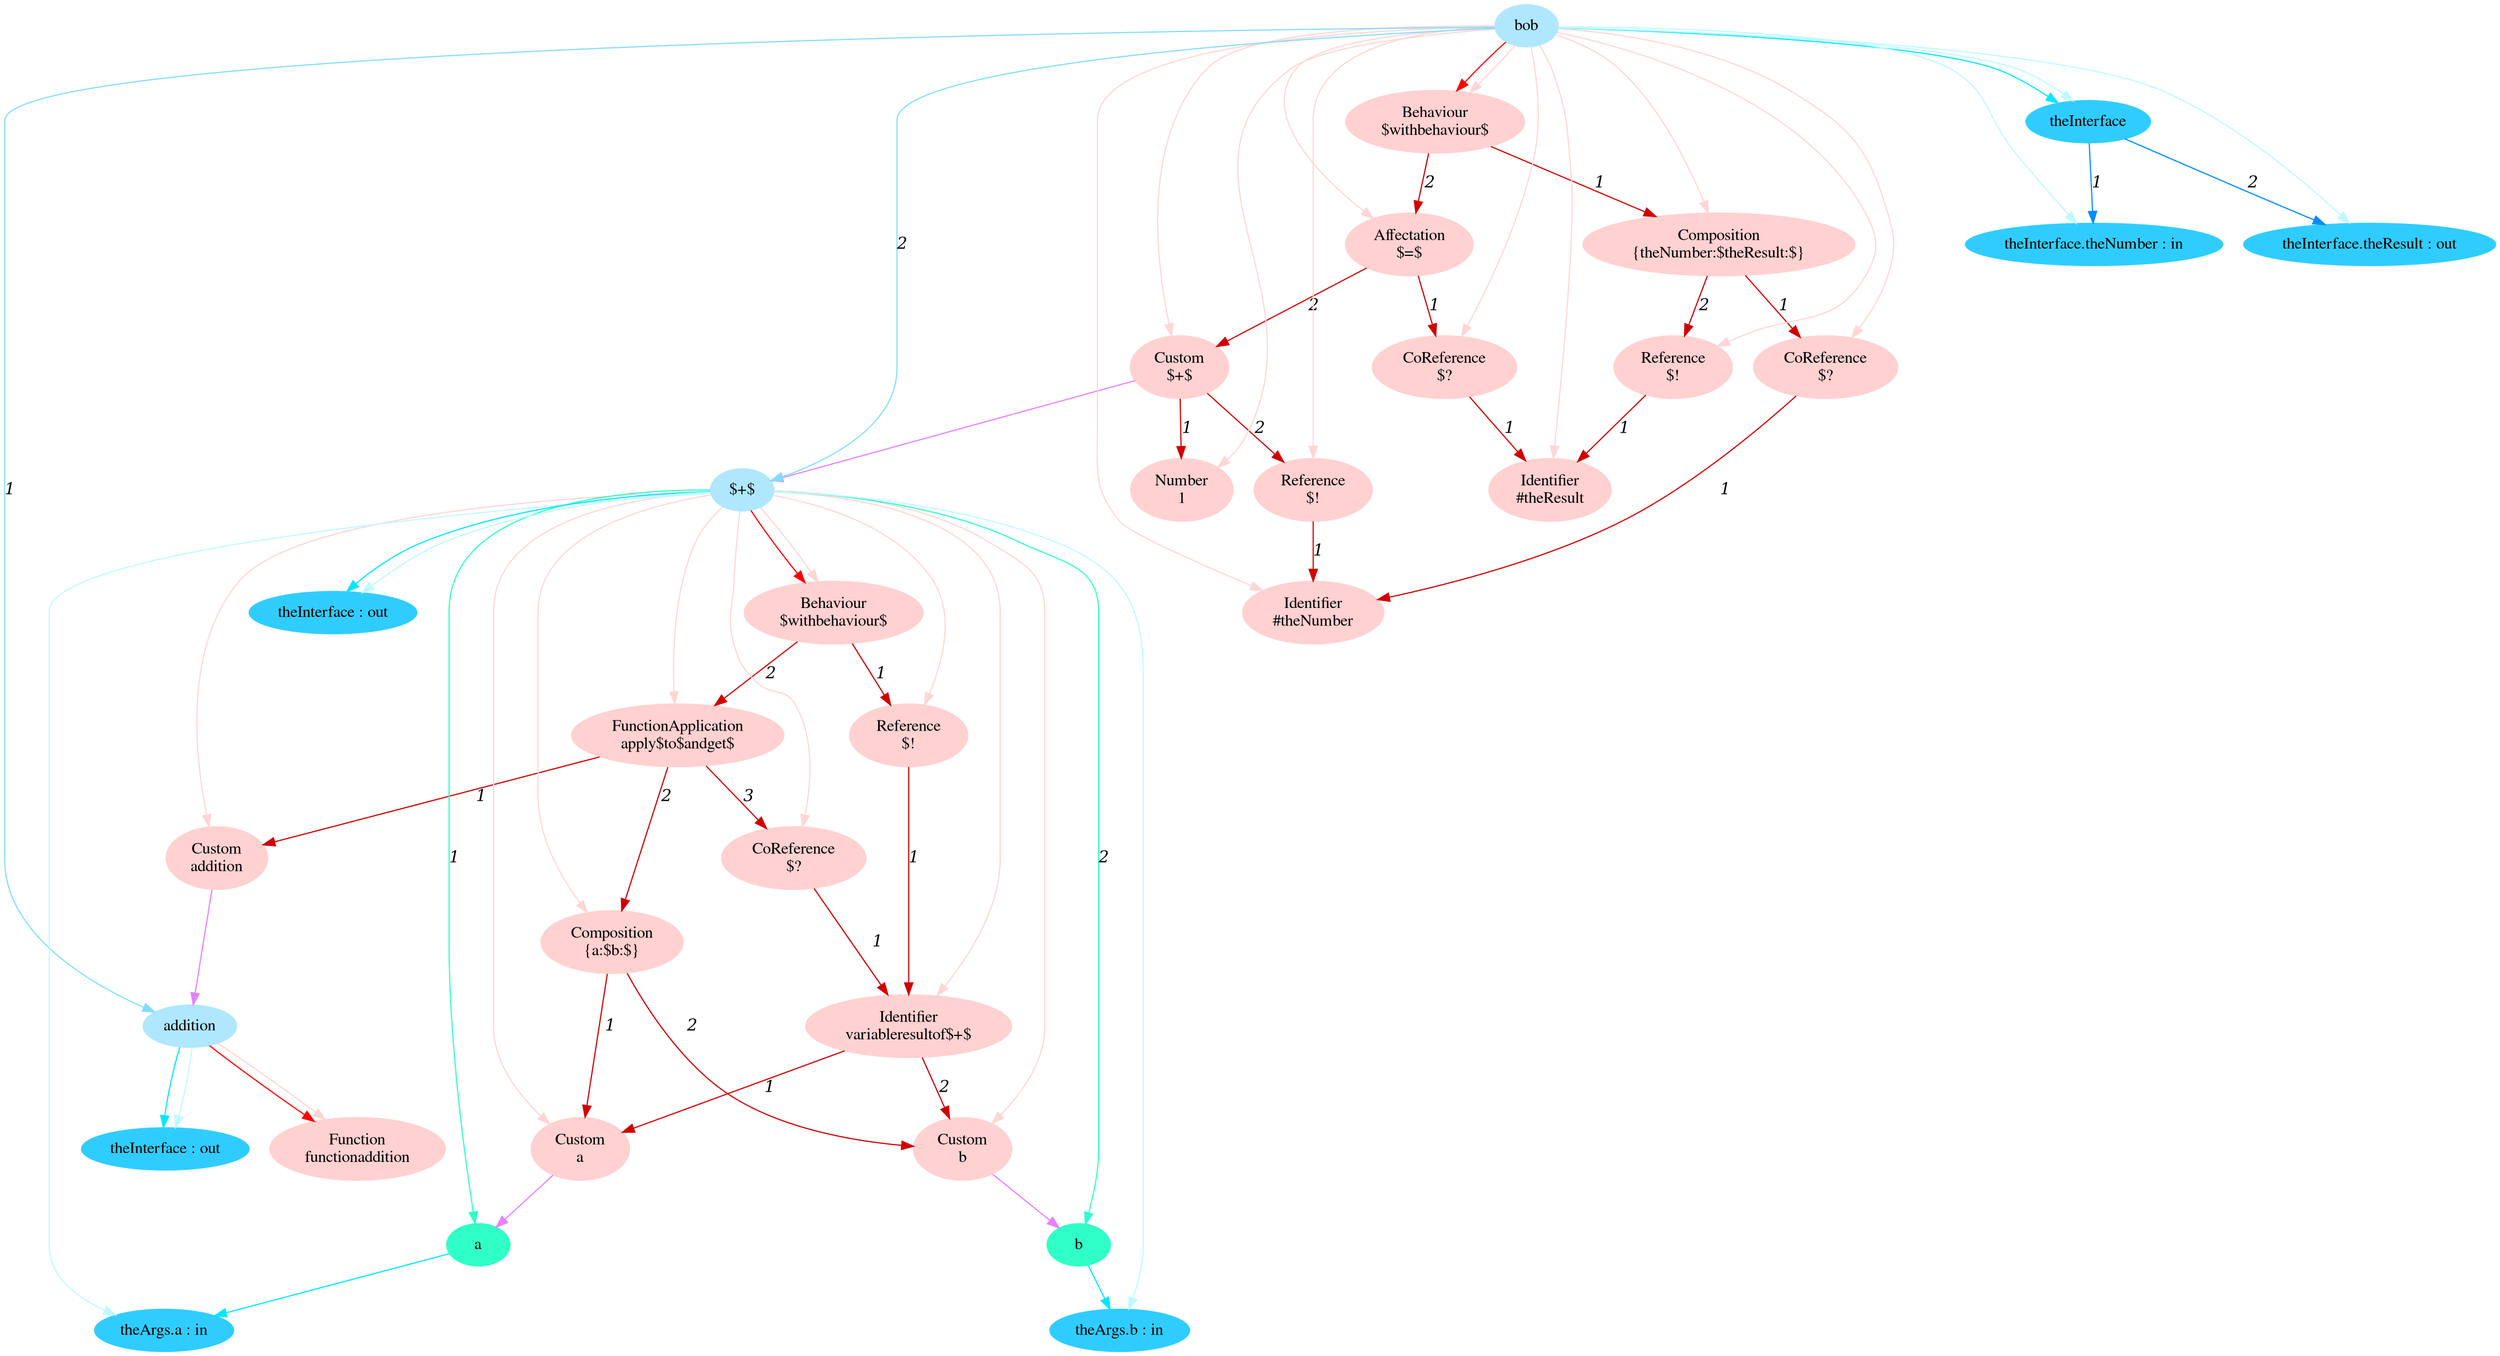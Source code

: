 digraph g{node_9334 [shape="ellipse", style="filled", color="#ffd1d1", fontname="Times", label="Function
functionaddition" ]
node_9337 [shape="ellipse", style="filled", color="#ffd1d1", fontname="Times", label="Custom
a" ]
node_9342 [shape="ellipse", style="filled", color="#ffd1d1", fontname="Times", label="Custom
b" ]
node_9347 [shape="ellipse", style="filled", color="#ffd1d1", fontname="Times", label="Identifier
variableresultof$+$" ]
node_9353 [shape="ellipse", style="filled", color="#ffd1d1", fontname="Times", label="Reference
$!" ]
node_9357 [shape="ellipse", style="filled", color="#ffd1d1", fontname="Times", label="Custom
addition" ]
node_9360 [shape="ellipse", style="filled", color="#ffd1d1", fontname="Times", label="Composition
{a:$b:$}" ]
node_9365 [shape="ellipse", style="filled", color="#ffd1d1", fontname="Times", label="CoReference
$?" ]
node_9369 [shape="ellipse", style="filled", color="#ffd1d1", fontname="Times", label="FunctionApplication
apply$to$andget$" ]
node_9375 [shape="ellipse", style="filled", color="#ffd1d1", fontname="Times", label="Behaviour
$withbehaviour$" ]
node_9380 [shape="ellipse", style="filled", color="#ffd1d1", fontname="Times", label="Identifier
#theNumber" ]
node_9384 [shape="ellipse", style="filled", color="#ffd1d1", fontname="Times", label="CoReference
$?" ]
node_9388 [shape="ellipse", style="filled", color="#ffd1d1", fontname="Times", label="Identifier
#theResult" ]
node_9392 [shape="ellipse", style="filled", color="#ffd1d1", fontname="Times", label="Reference
$!" ]
node_9396 [shape="ellipse", style="filled", color="#ffd1d1", fontname="Times", label="Composition
{theNumber:$theResult:$}" ]
node_9401 [shape="ellipse", style="filled", color="#ffd1d1", fontname="Times", label="CoReference
$?" ]
node_9405 [shape="ellipse", style="filled", color="#ffd1d1", fontname="Times", label="Number
1" ]
node_9408 [shape="ellipse", style="filled", color="#ffd1d1", fontname="Times", label="Reference
$!" ]
node_9412 [shape="ellipse", style="filled", color="#ffd1d1", fontname="Times", label="Custom
$+$" ]
node_9417 [shape="ellipse", style="filled", color="#ffd1d1", fontname="Times", label="Affectation
$=$" ]
node_9422 [shape="ellipse", style="filled", color="#ffd1d1", fontname="Times", label="Behaviour
$withbehaviour$" ]
node_9220 [shape="ellipse", style="filled", color="#afe7ff", fontname="Times", label="bob" ]
node_9221 [shape="ellipse", style="filled", color="#afe7ff", fontname="Times", label="addition" ]
node_9228 [shape="ellipse", style="filled", color="#afe7ff", fontname="Times", label="$+$" ]
node_9229 [shape="ellipse", style="filled", color="#2fffc7", fontname="Times", label="a" ]
node_9233 [shape="ellipse", style="filled", color="#2fffc7", fontname="Times", label="b" ]
node_9222 [shape="ellipse", style="filled", color="#2fcdff", fontname="Times", label="theInterface : out" ]
node_9230 [shape="ellipse", style="filled", color="#2fcdff", fontname="Times", label="theArgs.a : in" ]
node_9234 [shape="ellipse", style="filled", color="#2fcdff", fontname="Times", label="theArgs.b : in" ]
node_9239 [shape="ellipse", style="filled", color="#2fcdff", fontname="Times", label="theInterface : out" ]
node_9286 [shape="ellipse", style="filled", color="#2fcdff", fontname="Times", label="theInterface" ]
node_9287 [shape="ellipse", style="filled", color="#2fcdff", fontname="Times", label="theInterface.theNumber : in" ]
node_9289 [shape="ellipse", style="filled", color="#2fcdff", fontname="Times", label="theInterface.theResult : out" ]
node_9347 -> node_9337 [dir=forward, arrowHead=normal, fontname="Times-Italic", arrowsize=1, color="#d00000", label="1",  headlabel="", taillabel="" ]
node_9347 -> node_9342 [dir=forward, arrowHead=normal, fontname="Times-Italic", arrowsize=1, color="#d00000", label="2",  headlabel="", taillabel="" ]
node_9353 -> node_9347 [dir=forward, arrowHead=normal, fontname="Times-Italic", arrowsize=1, color="#d00000", label="1",  headlabel="", taillabel="" ]
node_9360 -> node_9337 [dir=forward, arrowHead=normal, fontname="Times-Italic", arrowsize=1, color="#d00000", label="1",  headlabel="", taillabel="" ]
node_9360 -> node_9342 [dir=forward, arrowHead=normal, fontname="Times-Italic", arrowsize=1, color="#d00000", label="2",  headlabel="", taillabel="" ]
node_9365 -> node_9347 [dir=forward, arrowHead=normal, fontname="Times-Italic", arrowsize=1, color="#d00000", label="1",  headlabel="", taillabel="" ]
node_9369 -> node_9357 [dir=forward, arrowHead=normal, fontname="Times-Italic", arrowsize=1, color="#d00000", label="1",  headlabel="", taillabel="" ]
node_9369 -> node_9360 [dir=forward, arrowHead=normal, fontname="Times-Italic", arrowsize=1, color="#d00000", label="2",  headlabel="", taillabel="" ]
node_9369 -> node_9365 [dir=forward, arrowHead=normal, fontname="Times-Italic", arrowsize=1, color="#d00000", label="3",  headlabel="", taillabel="" ]
node_9375 -> node_9353 [dir=forward, arrowHead=normal, fontname="Times-Italic", arrowsize=1, color="#d00000", label="1",  headlabel="", taillabel="" ]
node_9375 -> node_9369 [dir=forward, arrowHead=normal, fontname="Times-Italic", arrowsize=1, color="#d00000", label="2",  headlabel="", taillabel="" ]
node_9384 -> node_9380 [dir=forward, arrowHead=normal, fontname="Times-Italic", arrowsize=1, color="#d00000", label="1",  headlabel="", taillabel="" ]
node_9392 -> node_9388 [dir=forward, arrowHead=normal, fontname="Times-Italic", arrowsize=1, color="#d00000", label="1",  headlabel="", taillabel="" ]
node_9396 -> node_9384 [dir=forward, arrowHead=normal, fontname="Times-Italic", arrowsize=1, color="#d00000", label="1",  headlabel="", taillabel="" ]
node_9396 -> node_9392 [dir=forward, arrowHead=normal, fontname="Times-Italic", arrowsize=1, color="#d00000", label="2",  headlabel="", taillabel="" ]
node_9401 -> node_9388 [dir=forward, arrowHead=normal, fontname="Times-Italic", arrowsize=1, color="#d00000", label="1",  headlabel="", taillabel="" ]
node_9408 -> node_9380 [dir=forward, arrowHead=normal, fontname="Times-Italic", arrowsize=1, color="#d00000", label="1",  headlabel="", taillabel="" ]
node_9412 -> node_9405 [dir=forward, arrowHead=normal, fontname="Times-Italic", arrowsize=1, color="#d00000", label="1",  headlabel="", taillabel="" ]
node_9412 -> node_9408 [dir=forward, arrowHead=normal, fontname="Times-Italic", arrowsize=1, color="#d00000", label="2",  headlabel="", taillabel="" ]
node_9417 -> node_9401 [dir=forward, arrowHead=normal, fontname="Times-Italic", arrowsize=1, color="#d00000", label="1",  headlabel="", taillabel="" ]
node_9417 -> node_9412 [dir=forward, arrowHead=normal, fontname="Times-Italic", arrowsize=1, color="#d00000", label="2",  headlabel="", taillabel="" ]
node_9422 -> node_9396 [dir=forward, arrowHead=normal, fontname="Times-Italic", arrowsize=1, color="#d00000", label="1",  headlabel="", taillabel="" ]
node_9422 -> node_9417 [dir=forward, arrowHead=normal, fontname="Times-Italic", arrowsize=1, color="#d00000", label="2",  headlabel="", taillabel="" ]
node_9221 -> node_9334 [dir=forward, arrowHead=normal, fontname="Times-Italic", arrowsize=1, color="#ff0000", label="",  headlabel="", taillabel="" ]
node_9228 -> node_9375 [dir=forward, arrowHead=normal, fontname="Times-Italic", arrowsize=1, color="#ff0000", label="",  headlabel="", taillabel="" ]
node_9220 -> node_9422 [dir=forward, arrowHead=normal, fontname="Times-Italic", arrowsize=1, color="#ff0000", label="",  headlabel="", taillabel="" ]
node_9221 -> node_9334 [dir=forward, arrowHead=normal, fontname="Times-Italic", arrowsize=1, color="#ffd5d5", label="",  headlabel="", taillabel="" ]
node_9228 -> node_9337 [dir=forward, arrowHead=normal, fontname="Times-Italic", arrowsize=1, color="#ffd5d5", label="",  headlabel="", taillabel="" ]
node_9228 -> node_9342 [dir=forward, arrowHead=normal, fontname="Times-Italic", arrowsize=1, color="#ffd5d5", label="",  headlabel="", taillabel="" ]
node_9228 -> node_9347 [dir=forward, arrowHead=normal, fontname="Times-Italic", arrowsize=1, color="#ffd5d5", label="",  headlabel="", taillabel="" ]
node_9228 -> node_9353 [dir=forward, arrowHead=normal, fontname="Times-Italic", arrowsize=1, color="#ffd5d5", label="",  headlabel="", taillabel="" ]
node_9228 -> node_9357 [dir=forward, arrowHead=normal, fontname="Times-Italic", arrowsize=1, color="#ffd5d5", label="",  headlabel="", taillabel="" ]
node_9228 -> node_9360 [dir=forward, arrowHead=normal, fontname="Times-Italic", arrowsize=1, color="#ffd5d5", label="",  headlabel="", taillabel="" ]
node_9228 -> node_9365 [dir=forward, arrowHead=normal, fontname="Times-Italic", arrowsize=1, color="#ffd5d5", label="",  headlabel="", taillabel="" ]
node_9228 -> node_9369 [dir=forward, arrowHead=normal, fontname="Times-Italic", arrowsize=1, color="#ffd5d5", label="",  headlabel="", taillabel="" ]
node_9228 -> node_9375 [dir=forward, arrowHead=normal, fontname="Times-Italic", arrowsize=1, color="#ffd5d5", label="",  headlabel="", taillabel="" ]
node_9220 -> node_9380 [dir=forward, arrowHead=normal, fontname="Times-Italic", arrowsize=1, color="#ffd5d5", label="",  headlabel="", taillabel="" ]
node_9220 -> node_9384 [dir=forward, arrowHead=normal, fontname="Times-Italic", arrowsize=1, color="#ffd5d5", label="",  headlabel="", taillabel="" ]
node_9220 -> node_9388 [dir=forward, arrowHead=normal, fontname="Times-Italic", arrowsize=1, color="#ffd5d5", label="",  headlabel="", taillabel="" ]
node_9220 -> node_9392 [dir=forward, arrowHead=normal, fontname="Times-Italic", arrowsize=1, color="#ffd5d5", label="",  headlabel="", taillabel="" ]
node_9220 -> node_9396 [dir=forward, arrowHead=normal, fontname="Times-Italic", arrowsize=1, color="#ffd5d5", label="",  headlabel="", taillabel="" ]
node_9220 -> node_9401 [dir=forward, arrowHead=normal, fontname="Times-Italic", arrowsize=1, color="#ffd5d5", label="",  headlabel="", taillabel="" ]
node_9220 -> node_9405 [dir=forward, arrowHead=normal, fontname="Times-Italic", arrowsize=1, color="#ffd5d5", label="",  headlabel="", taillabel="" ]
node_9220 -> node_9408 [dir=forward, arrowHead=normal, fontname="Times-Italic", arrowsize=1, color="#ffd5d5", label="",  headlabel="", taillabel="" ]
node_9220 -> node_9412 [dir=forward, arrowHead=normal, fontname="Times-Italic", arrowsize=1, color="#ffd5d5", label="",  headlabel="", taillabel="" ]
node_9220 -> node_9417 [dir=forward, arrowHead=normal, fontname="Times-Italic", arrowsize=1, color="#ffd5d5", label="",  headlabel="", taillabel="" ]
node_9220 -> node_9422 [dir=forward, arrowHead=normal, fontname="Times-Italic", arrowsize=1, color="#ffd5d5", label="",  headlabel="", taillabel="" ]
node_9228 -> node_9229 [dir=forward, arrowHead=normal, fontname="Times-Italic", arrowsize=1, color="#2fffc7", label="1",  headlabel="", taillabel="" ]
node_9228 -> node_9233 [dir=forward, arrowHead=normal, fontname="Times-Italic", arrowsize=1, color="#2fffc7", label="2",  headlabel="", taillabel="" ]
node_9229 -> node_9230 [dir=forward, arrowHead=normal, fontname="Times-Italic", arrowsize=1, color="#00e8ff", label="",  headlabel="", taillabel="" ]
node_9233 -> node_9234 [dir=forward, arrowHead=normal, fontname="Times-Italic", arrowsize=1, color="#00e8ff", label="",  headlabel="", taillabel="" ]
node_9221 -> node_9222 [dir=forward, arrowHead=normal, fontname="Times-Italic", arrowsize=1, color="#00e8ff", label="",  headlabel="", taillabel="" ]
node_9228 -> node_9239 [dir=forward, arrowHead=normal, fontname="Times-Italic", arrowsize=1, color="#00e8ff", label="",  headlabel="", taillabel="" ]
node_9220 -> node_9286 [dir=forward, arrowHead=normal, fontname="Times-Italic", arrowsize=1, color="#00e8ff", label="",  headlabel="", taillabel="" ]
node_9221 -> node_9222 [dir=forward, arrowHead=normal, fontname="Times-Italic", arrowsize=1, color="#bef9ff", label="",  headlabel="", taillabel="" ]
node_9228 -> node_9230 [dir=forward, arrowHead=normal, fontname="Times-Italic", arrowsize=1, color="#bef9ff", label="",  headlabel="", taillabel="" ]
node_9228 -> node_9234 [dir=forward, arrowHead=normal, fontname="Times-Italic", arrowsize=1, color="#bef9ff", label="",  headlabel="", taillabel="" ]
node_9228 -> node_9239 [dir=forward, arrowHead=normal, fontname="Times-Italic", arrowsize=1, color="#bef9ff", label="",  headlabel="", taillabel="" ]
node_9220 -> node_9287 [dir=forward, arrowHead=normal, fontname="Times-Italic", arrowsize=1, color="#bef9ff", label="",  headlabel="", taillabel="" ]
node_9220 -> node_9289 [dir=forward, arrowHead=normal, fontname="Times-Italic", arrowsize=1, color="#bef9ff", label="",  headlabel="", taillabel="" ]
node_9220 -> node_9286 [dir=forward, arrowHead=normal, fontname="Times-Italic", arrowsize=1, color="#bef9ff", label="",  headlabel="", taillabel="" ]
node_9286 -> node_9287 [dir=forward, arrowHead=normal, fontname="Times-Italic", arrowsize=1, color="#008cff", label="1",  headlabel="", taillabel="" ]
node_9286 -> node_9289 [dir=forward, arrowHead=normal, fontname="Times-Italic", arrowsize=1, color="#008cff", label="2",  headlabel="", taillabel="" ]
node_9220 -> node_9221 [dir=forward, arrowHead=normal, fontname="Times-Italic", arrowsize=1, color="#81ddff", label="1",  headlabel="", taillabel="" ]
node_9220 -> node_9228 [dir=forward, arrowHead=normal, fontname="Times-Italic", arrowsize=1, color="#81ddff", label="2",  headlabel="", taillabel="" ]
node_9337 -> node_9229 [dir=forward, arrowHead=normal, fontname="Times-Italic", arrowsize=1, color="#e681ff", label="",  headlabel="", taillabel="" ]
node_9342 -> node_9233 [dir=forward, arrowHead=normal, fontname="Times-Italic", arrowsize=1, color="#e681ff", label="",  headlabel="", taillabel="" ]
node_9357 -> node_9221 [dir=forward, arrowHead=normal, fontname="Times-Italic", arrowsize=1, color="#e681ff", label="",  headlabel="", taillabel="" ]
node_9412 -> node_9228 [dir=forward, arrowHead=normal, fontname="Times-Italic", arrowsize=1, color="#e681ff", label="",  headlabel="", taillabel="" ]
}